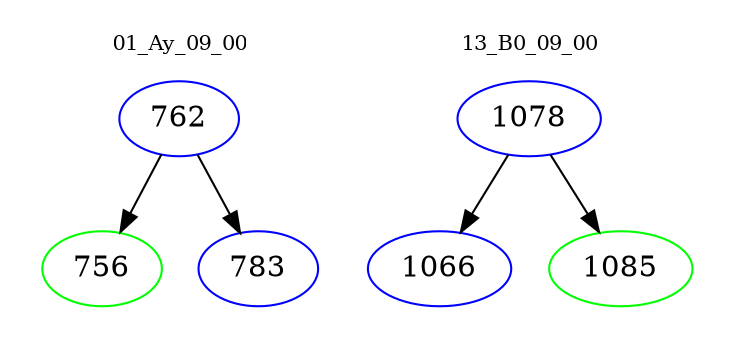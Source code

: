 digraph{
subgraph cluster_0 {
color = white
label = "01_Ay_09_00";
fontsize=10;
T0_762 [label="762", color="blue"]
T0_762 -> T0_756 [color="black"]
T0_756 [label="756", color="green"]
T0_762 -> T0_783 [color="black"]
T0_783 [label="783", color="blue"]
}
subgraph cluster_1 {
color = white
label = "13_B0_09_00";
fontsize=10;
T1_1078 [label="1078", color="blue"]
T1_1078 -> T1_1066 [color="black"]
T1_1066 [label="1066", color="blue"]
T1_1078 -> T1_1085 [color="black"]
T1_1085 [label="1085", color="green"]
}
}
